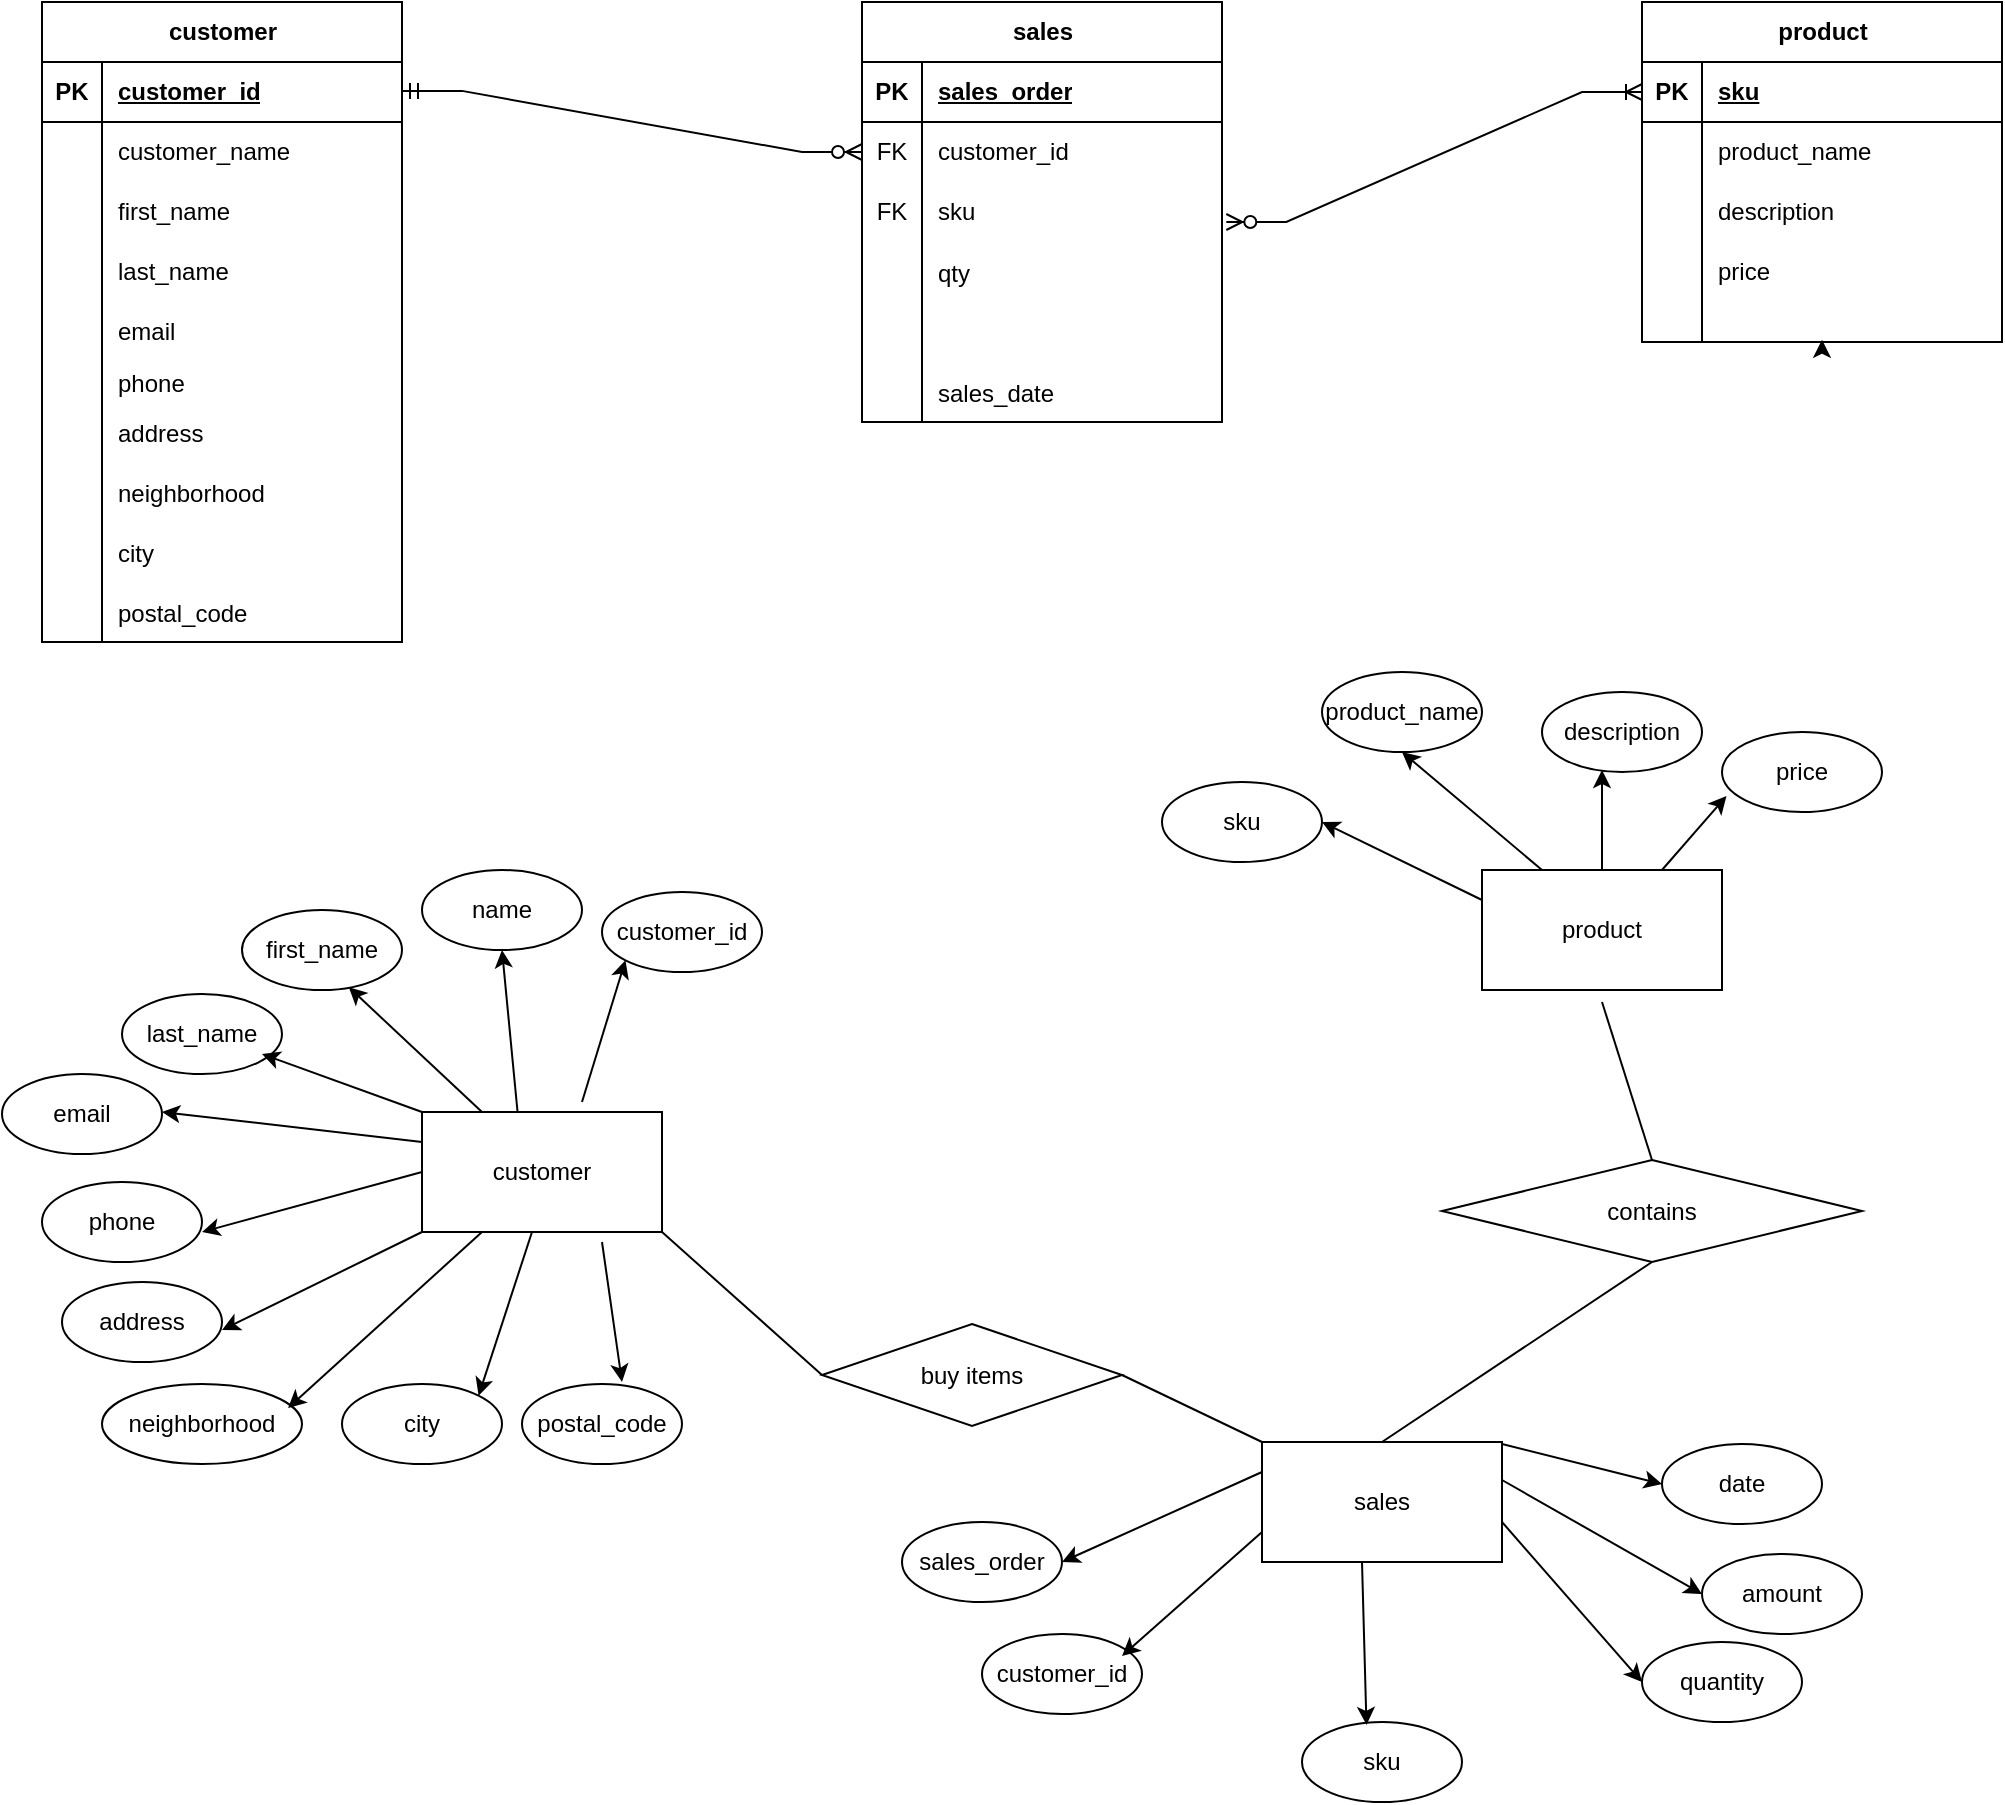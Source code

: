 <mxfile version="21.7.5" type="device">
  <diagram name="Abarrotes" id="EfDkZvmhZs1Jvy4Y3vWi">
    <mxGraphModel dx="3875" dy="1229" grid="1" gridSize="10" guides="1" tooltips="1" connect="1" arrows="1" fold="1" page="0" pageScale="1" pageWidth="850" pageHeight="1100" math="0" shadow="0">
      <root>
        <mxCell id="0" />
        <mxCell id="1" parent="0" />
        <mxCell id="-Em5idK0ge4OqNYhMPVP-295" value="product" style="shape=table;startSize=30;container=1;collapsible=1;childLayout=tableLayout;fixedRows=1;rowLines=0;fontStyle=1;align=center;resizeLast=1;html=1;" parent="1" vertex="1">
          <mxGeometry x="-1450" y="-290" width="180" height="170" as="geometry" />
        </mxCell>
        <mxCell id="-Em5idK0ge4OqNYhMPVP-296" value="" style="shape=tableRow;horizontal=0;startSize=0;swimlaneHead=0;swimlaneBody=0;fillColor=none;collapsible=0;dropTarget=0;points=[[0,0.5],[1,0.5]];portConstraint=eastwest;top=0;left=0;right=0;bottom=1;" parent="-Em5idK0ge4OqNYhMPVP-295" vertex="1">
          <mxGeometry y="30" width="180" height="30" as="geometry" />
        </mxCell>
        <mxCell id="-Em5idK0ge4OqNYhMPVP-297" value="PK" style="shape=partialRectangle;connectable=0;fillColor=none;top=0;left=0;bottom=0;right=0;fontStyle=1;overflow=hidden;whiteSpace=wrap;html=1;" parent="-Em5idK0ge4OqNYhMPVP-296" vertex="1">
          <mxGeometry width="30" height="30" as="geometry">
            <mxRectangle width="30" height="30" as="alternateBounds" />
          </mxGeometry>
        </mxCell>
        <mxCell id="-Em5idK0ge4OqNYhMPVP-298" value="sku" style="shape=partialRectangle;connectable=0;fillColor=none;top=0;left=0;bottom=0;right=0;align=left;spacingLeft=6;fontStyle=5;overflow=hidden;whiteSpace=wrap;html=1;" parent="-Em5idK0ge4OqNYhMPVP-296" vertex="1">
          <mxGeometry x="30" width="150" height="30" as="geometry">
            <mxRectangle width="150" height="30" as="alternateBounds" />
          </mxGeometry>
        </mxCell>
        <mxCell id="-Em5idK0ge4OqNYhMPVP-299" value="" style="shape=tableRow;horizontal=0;startSize=0;swimlaneHead=0;swimlaneBody=0;fillColor=none;collapsible=0;dropTarget=0;points=[[0,0.5],[1,0.5]];portConstraint=eastwest;top=0;left=0;right=0;bottom=0;" parent="-Em5idK0ge4OqNYhMPVP-295" vertex="1">
          <mxGeometry y="60" width="180" height="30" as="geometry" />
        </mxCell>
        <mxCell id="-Em5idK0ge4OqNYhMPVP-300" value="" style="shape=partialRectangle;connectable=0;fillColor=none;top=0;left=0;bottom=0;right=0;editable=1;overflow=hidden;whiteSpace=wrap;html=1;" parent="-Em5idK0ge4OqNYhMPVP-299" vertex="1">
          <mxGeometry width="30" height="30" as="geometry">
            <mxRectangle width="30" height="30" as="alternateBounds" />
          </mxGeometry>
        </mxCell>
        <mxCell id="-Em5idK0ge4OqNYhMPVP-301" value="product_name" style="shape=partialRectangle;connectable=0;fillColor=none;top=0;left=0;bottom=0;right=0;align=left;spacingLeft=6;overflow=hidden;whiteSpace=wrap;html=1;" parent="-Em5idK0ge4OqNYhMPVP-299" vertex="1">
          <mxGeometry x="30" width="150" height="30" as="geometry">
            <mxRectangle width="150" height="30" as="alternateBounds" />
          </mxGeometry>
        </mxCell>
        <mxCell id="-Em5idK0ge4OqNYhMPVP-302" value="" style="shape=tableRow;horizontal=0;startSize=0;swimlaneHead=0;swimlaneBody=0;fillColor=none;collapsible=0;dropTarget=0;points=[[0,0.5],[1,0.5]];portConstraint=eastwest;top=0;left=0;right=0;bottom=0;" parent="-Em5idK0ge4OqNYhMPVP-295" vertex="1">
          <mxGeometry y="90" width="180" height="30" as="geometry" />
        </mxCell>
        <mxCell id="-Em5idK0ge4OqNYhMPVP-303" value="" style="shape=partialRectangle;connectable=0;fillColor=none;top=0;left=0;bottom=0;right=0;editable=1;overflow=hidden;whiteSpace=wrap;html=1;" parent="-Em5idK0ge4OqNYhMPVP-302" vertex="1">
          <mxGeometry width="30" height="30" as="geometry">
            <mxRectangle width="30" height="30" as="alternateBounds" />
          </mxGeometry>
        </mxCell>
        <mxCell id="-Em5idK0ge4OqNYhMPVP-304" value="description" style="shape=partialRectangle;connectable=0;fillColor=none;top=0;left=0;bottom=0;right=0;align=left;spacingLeft=6;overflow=hidden;whiteSpace=wrap;html=1;" parent="-Em5idK0ge4OqNYhMPVP-302" vertex="1">
          <mxGeometry x="30" width="150" height="30" as="geometry">
            <mxRectangle width="150" height="30" as="alternateBounds" />
          </mxGeometry>
        </mxCell>
        <mxCell id="-Em5idK0ge4OqNYhMPVP-305" value="" style="shape=tableRow;horizontal=0;startSize=0;swimlaneHead=0;swimlaneBody=0;fillColor=none;collapsible=0;dropTarget=0;points=[[0,0.5],[1,0.5]];portConstraint=eastwest;top=0;left=0;right=0;bottom=0;" parent="-Em5idK0ge4OqNYhMPVP-295" vertex="1">
          <mxGeometry y="120" width="180" height="30" as="geometry" />
        </mxCell>
        <mxCell id="-Em5idK0ge4OqNYhMPVP-306" value="" style="shape=partialRectangle;connectable=0;fillColor=none;top=0;left=0;bottom=0;right=0;editable=1;overflow=hidden;whiteSpace=wrap;html=1;" parent="-Em5idK0ge4OqNYhMPVP-305" vertex="1">
          <mxGeometry width="30" height="30" as="geometry">
            <mxRectangle width="30" height="30" as="alternateBounds" />
          </mxGeometry>
        </mxCell>
        <mxCell id="-Em5idK0ge4OqNYhMPVP-307" value="price" style="shape=partialRectangle;connectable=0;fillColor=none;top=0;left=0;bottom=0;right=0;align=left;spacingLeft=6;overflow=hidden;whiteSpace=wrap;html=1;" parent="-Em5idK0ge4OqNYhMPVP-305" vertex="1">
          <mxGeometry x="30" width="150" height="30" as="geometry">
            <mxRectangle width="150" height="30" as="alternateBounds" />
          </mxGeometry>
        </mxCell>
        <mxCell id="-Em5idK0ge4OqNYhMPVP-309" value="" style="shape=tableRow;horizontal=0;startSize=0;swimlaneHead=0;swimlaneBody=0;fillColor=none;collapsible=0;dropTarget=0;points=[[0,0.5],[1,0.5]];portConstraint=eastwest;top=0;left=0;right=0;bottom=0;" parent="-Em5idK0ge4OqNYhMPVP-295" vertex="1">
          <mxGeometry y="150" width="180" height="20" as="geometry" />
        </mxCell>
        <mxCell id="-Em5idK0ge4OqNYhMPVP-310" value="" style="shape=partialRectangle;connectable=0;fillColor=none;top=0;left=0;bottom=0;right=0;editable=1;overflow=hidden;" parent="-Em5idK0ge4OqNYhMPVP-309" vertex="1">
          <mxGeometry width="30" height="20" as="geometry">
            <mxRectangle width="30" height="20" as="alternateBounds" />
          </mxGeometry>
        </mxCell>
        <mxCell id="-Em5idK0ge4OqNYhMPVP-311" value="" style="shape=partialRectangle;connectable=0;fillColor=none;top=0;left=0;bottom=0;right=0;align=left;spacingLeft=6;overflow=hidden;" parent="-Em5idK0ge4OqNYhMPVP-309" vertex="1">
          <mxGeometry x="30" width="150" height="20" as="geometry">
            <mxRectangle width="150" height="20" as="alternateBounds" />
          </mxGeometry>
        </mxCell>
        <mxCell id="-Em5idK0ge4OqNYhMPVP-317" style="edgeStyle=orthogonalEdgeStyle;rounded=0;orthogonalLoop=1;jettySize=auto;html=1;exitX=0.5;exitY=1;exitDx=0;exitDy=0;entryX=0.5;entryY=0.944;entryDx=0;entryDy=0;entryPerimeter=0;" parent="-Em5idK0ge4OqNYhMPVP-295" source="-Em5idK0ge4OqNYhMPVP-295" target="-Em5idK0ge4OqNYhMPVP-309" edge="1">
          <mxGeometry relative="1" as="geometry" />
        </mxCell>
        <mxCell id="-Em5idK0ge4OqNYhMPVP-318" value="customer" style="shape=table;startSize=30;container=1;collapsible=1;childLayout=tableLayout;fixedRows=1;rowLines=0;fontStyle=1;align=center;resizeLast=1;html=1;" parent="1" vertex="1">
          <mxGeometry x="-2250" y="-290" width="180" height="320" as="geometry" />
        </mxCell>
        <mxCell id="-Em5idK0ge4OqNYhMPVP-319" value="" style="shape=tableRow;horizontal=0;startSize=0;swimlaneHead=0;swimlaneBody=0;fillColor=none;collapsible=0;dropTarget=0;points=[[0,0.5],[1,0.5]];portConstraint=eastwest;top=0;left=0;right=0;bottom=1;" parent="-Em5idK0ge4OqNYhMPVP-318" vertex="1">
          <mxGeometry y="30" width="180" height="30" as="geometry" />
        </mxCell>
        <mxCell id="-Em5idK0ge4OqNYhMPVP-320" value="PK" style="shape=partialRectangle;connectable=0;fillColor=none;top=0;left=0;bottom=0;right=0;fontStyle=1;overflow=hidden;whiteSpace=wrap;html=1;" parent="-Em5idK0ge4OqNYhMPVP-319" vertex="1">
          <mxGeometry width="30" height="30" as="geometry">
            <mxRectangle width="30" height="30" as="alternateBounds" />
          </mxGeometry>
        </mxCell>
        <mxCell id="-Em5idK0ge4OqNYhMPVP-321" value="customer_id" style="shape=partialRectangle;connectable=0;fillColor=none;top=0;left=0;bottom=0;right=0;align=left;spacingLeft=6;fontStyle=5;overflow=hidden;whiteSpace=wrap;html=1;" parent="-Em5idK0ge4OqNYhMPVP-319" vertex="1">
          <mxGeometry x="30" width="150" height="30" as="geometry">
            <mxRectangle width="150" height="30" as="alternateBounds" />
          </mxGeometry>
        </mxCell>
        <mxCell id="-Em5idK0ge4OqNYhMPVP-348" value="" style="shape=tableRow;horizontal=0;startSize=0;swimlaneHead=0;swimlaneBody=0;fillColor=none;collapsible=0;dropTarget=0;points=[[0,0.5],[1,0.5]];portConstraint=eastwest;top=0;left=0;right=0;bottom=0;" parent="-Em5idK0ge4OqNYhMPVP-318" vertex="1">
          <mxGeometry y="60" width="180" height="30" as="geometry" />
        </mxCell>
        <mxCell id="-Em5idK0ge4OqNYhMPVP-349" value="" style="shape=partialRectangle;connectable=0;fillColor=none;top=0;left=0;bottom=0;right=0;editable=1;overflow=hidden;whiteSpace=wrap;html=1;" parent="-Em5idK0ge4OqNYhMPVP-348" vertex="1">
          <mxGeometry width="30" height="30" as="geometry">
            <mxRectangle width="30" height="30" as="alternateBounds" />
          </mxGeometry>
        </mxCell>
        <mxCell id="-Em5idK0ge4OqNYhMPVP-350" value="customer_name" style="shape=partialRectangle;connectable=0;fillColor=none;top=0;left=0;bottom=0;right=0;align=left;spacingLeft=6;overflow=hidden;whiteSpace=wrap;html=1;" parent="-Em5idK0ge4OqNYhMPVP-348" vertex="1">
          <mxGeometry x="30" width="150" height="30" as="geometry">
            <mxRectangle width="150" height="30" as="alternateBounds" />
          </mxGeometry>
        </mxCell>
        <mxCell id="-Em5idK0ge4OqNYhMPVP-322" value="" style="shape=tableRow;horizontal=0;startSize=0;swimlaneHead=0;swimlaneBody=0;fillColor=none;collapsible=0;dropTarget=0;points=[[0,0.5],[1,0.5]];portConstraint=eastwest;top=0;left=0;right=0;bottom=0;" parent="-Em5idK0ge4OqNYhMPVP-318" vertex="1">
          <mxGeometry y="90" width="180" height="30" as="geometry" />
        </mxCell>
        <mxCell id="-Em5idK0ge4OqNYhMPVP-323" value="" style="shape=partialRectangle;connectable=0;fillColor=none;top=0;left=0;bottom=0;right=0;editable=1;overflow=hidden;whiteSpace=wrap;html=1;" parent="-Em5idK0ge4OqNYhMPVP-322" vertex="1">
          <mxGeometry width="30" height="30" as="geometry">
            <mxRectangle width="30" height="30" as="alternateBounds" />
          </mxGeometry>
        </mxCell>
        <mxCell id="-Em5idK0ge4OqNYhMPVP-324" value="first_name" style="shape=partialRectangle;connectable=0;fillColor=none;top=0;left=0;bottom=0;right=0;align=left;spacingLeft=6;overflow=hidden;whiteSpace=wrap;html=1;" parent="-Em5idK0ge4OqNYhMPVP-322" vertex="1">
          <mxGeometry x="30" width="150" height="30" as="geometry">
            <mxRectangle width="150" height="30" as="alternateBounds" />
          </mxGeometry>
        </mxCell>
        <mxCell id="-Em5idK0ge4OqNYhMPVP-325" value="" style="shape=tableRow;horizontal=0;startSize=0;swimlaneHead=0;swimlaneBody=0;fillColor=none;collapsible=0;dropTarget=0;points=[[0,0.5],[1,0.5]];portConstraint=eastwest;top=0;left=0;right=0;bottom=0;" parent="-Em5idK0ge4OqNYhMPVP-318" vertex="1">
          <mxGeometry y="120" width="180" height="30" as="geometry" />
        </mxCell>
        <mxCell id="-Em5idK0ge4OqNYhMPVP-326" value="" style="shape=partialRectangle;connectable=0;fillColor=none;top=0;left=0;bottom=0;right=0;editable=1;overflow=hidden;whiteSpace=wrap;html=1;" parent="-Em5idK0ge4OqNYhMPVP-325" vertex="1">
          <mxGeometry width="30" height="30" as="geometry">
            <mxRectangle width="30" height="30" as="alternateBounds" />
          </mxGeometry>
        </mxCell>
        <mxCell id="-Em5idK0ge4OqNYhMPVP-327" value="last_name" style="shape=partialRectangle;connectable=0;fillColor=none;top=0;left=0;bottom=0;right=0;align=left;spacingLeft=6;overflow=hidden;whiteSpace=wrap;html=1;" parent="-Em5idK0ge4OqNYhMPVP-325" vertex="1">
          <mxGeometry x="30" width="150" height="30" as="geometry">
            <mxRectangle width="150" height="30" as="alternateBounds" />
          </mxGeometry>
        </mxCell>
        <mxCell id="-Em5idK0ge4OqNYhMPVP-328" value="" style="shape=tableRow;horizontal=0;startSize=0;swimlaneHead=0;swimlaneBody=0;fillColor=none;collapsible=0;dropTarget=0;points=[[0,0.5],[1,0.5]];portConstraint=eastwest;top=0;left=0;right=0;bottom=0;" parent="-Em5idK0ge4OqNYhMPVP-318" vertex="1">
          <mxGeometry y="150" width="180" height="30" as="geometry" />
        </mxCell>
        <mxCell id="-Em5idK0ge4OqNYhMPVP-329" value="" style="shape=partialRectangle;connectable=0;fillColor=none;top=0;left=0;bottom=0;right=0;editable=1;overflow=hidden;whiteSpace=wrap;html=1;" parent="-Em5idK0ge4OqNYhMPVP-328" vertex="1">
          <mxGeometry width="30" height="30" as="geometry">
            <mxRectangle width="30" height="30" as="alternateBounds" />
          </mxGeometry>
        </mxCell>
        <mxCell id="-Em5idK0ge4OqNYhMPVP-330" value="email" style="shape=partialRectangle;connectable=0;fillColor=none;top=0;left=0;bottom=0;right=0;align=left;spacingLeft=6;overflow=hidden;whiteSpace=wrap;html=1;" parent="-Em5idK0ge4OqNYhMPVP-328" vertex="1">
          <mxGeometry x="30" width="150" height="30" as="geometry">
            <mxRectangle width="150" height="30" as="alternateBounds" />
          </mxGeometry>
        </mxCell>
        <mxCell id="-Em5idK0ge4OqNYhMPVP-355" value="" style="shape=tableRow;horizontal=0;startSize=0;swimlaneHead=0;swimlaneBody=0;fillColor=none;collapsible=0;dropTarget=0;points=[[0,0.5],[1,0.5]];portConstraint=eastwest;top=0;left=0;right=0;bottom=0;" parent="-Em5idK0ge4OqNYhMPVP-318" vertex="1">
          <mxGeometry y="180" width="180" height="20" as="geometry" />
        </mxCell>
        <mxCell id="-Em5idK0ge4OqNYhMPVP-356" value="" style="shape=partialRectangle;connectable=0;fillColor=none;top=0;left=0;bottom=0;right=0;editable=1;overflow=hidden;" parent="-Em5idK0ge4OqNYhMPVP-355" vertex="1">
          <mxGeometry width="30" height="20" as="geometry">
            <mxRectangle width="30" height="20" as="alternateBounds" />
          </mxGeometry>
        </mxCell>
        <mxCell id="-Em5idK0ge4OqNYhMPVP-357" value="phone" style="shape=partialRectangle;connectable=0;fillColor=none;top=0;left=0;bottom=0;right=0;align=left;spacingLeft=6;overflow=hidden;" parent="-Em5idK0ge4OqNYhMPVP-355" vertex="1">
          <mxGeometry x="30" width="150" height="20" as="geometry">
            <mxRectangle width="150" height="20" as="alternateBounds" />
          </mxGeometry>
        </mxCell>
        <mxCell id="-Em5idK0ge4OqNYhMPVP-359" value="" style="shape=tableRow;horizontal=0;startSize=0;swimlaneHead=0;swimlaneBody=0;fillColor=none;collapsible=0;dropTarget=0;points=[[0,0.5],[1,0.5]];portConstraint=eastwest;top=0;left=0;right=0;bottom=0;" parent="-Em5idK0ge4OqNYhMPVP-318" vertex="1">
          <mxGeometry y="200" width="180" height="30" as="geometry" />
        </mxCell>
        <mxCell id="-Em5idK0ge4OqNYhMPVP-360" value="" style="shape=partialRectangle;connectable=0;fillColor=none;top=0;left=0;bottom=0;right=0;editable=1;overflow=hidden;" parent="-Em5idK0ge4OqNYhMPVP-359" vertex="1">
          <mxGeometry width="30" height="30" as="geometry">
            <mxRectangle width="30" height="30" as="alternateBounds" />
          </mxGeometry>
        </mxCell>
        <mxCell id="-Em5idK0ge4OqNYhMPVP-361" value="address" style="shape=partialRectangle;connectable=0;fillColor=none;top=0;left=0;bottom=0;right=0;align=left;spacingLeft=6;overflow=hidden;" parent="-Em5idK0ge4OqNYhMPVP-359" vertex="1">
          <mxGeometry x="30" width="150" height="30" as="geometry">
            <mxRectangle width="150" height="30" as="alternateBounds" />
          </mxGeometry>
        </mxCell>
        <mxCell id="-Em5idK0ge4OqNYhMPVP-363" value="" style="shape=tableRow;horizontal=0;startSize=0;swimlaneHead=0;swimlaneBody=0;fillColor=none;collapsible=0;dropTarget=0;points=[[0,0.5],[1,0.5]];portConstraint=eastwest;top=0;left=0;right=0;bottom=0;" parent="-Em5idK0ge4OqNYhMPVP-318" vertex="1">
          <mxGeometry y="230" width="180" height="30" as="geometry" />
        </mxCell>
        <mxCell id="-Em5idK0ge4OqNYhMPVP-364" value="" style="shape=partialRectangle;connectable=0;fillColor=none;top=0;left=0;bottom=0;right=0;editable=1;overflow=hidden;" parent="-Em5idK0ge4OqNYhMPVP-363" vertex="1">
          <mxGeometry width="30" height="30" as="geometry">
            <mxRectangle width="30" height="30" as="alternateBounds" />
          </mxGeometry>
        </mxCell>
        <mxCell id="-Em5idK0ge4OqNYhMPVP-365" value="neighborhood" style="shape=partialRectangle;connectable=0;fillColor=none;top=0;left=0;bottom=0;right=0;align=left;spacingLeft=6;overflow=hidden;" parent="-Em5idK0ge4OqNYhMPVP-363" vertex="1">
          <mxGeometry x="30" width="150" height="30" as="geometry">
            <mxRectangle width="150" height="30" as="alternateBounds" />
          </mxGeometry>
        </mxCell>
        <mxCell id="-Em5idK0ge4OqNYhMPVP-367" value="" style="shape=tableRow;horizontal=0;startSize=0;swimlaneHead=0;swimlaneBody=0;fillColor=none;collapsible=0;dropTarget=0;points=[[0,0.5],[1,0.5]];portConstraint=eastwest;top=0;left=0;right=0;bottom=0;" parent="-Em5idK0ge4OqNYhMPVP-318" vertex="1">
          <mxGeometry y="260" width="180" height="30" as="geometry" />
        </mxCell>
        <mxCell id="-Em5idK0ge4OqNYhMPVP-368" value="" style="shape=partialRectangle;connectable=0;fillColor=none;top=0;left=0;bottom=0;right=0;editable=1;overflow=hidden;" parent="-Em5idK0ge4OqNYhMPVP-367" vertex="1">
          <mxGeometry width="30" height="30" as="geometry">
            <mxRectangle width="30" height="30" as="alternateBounds" />
          </mxGeometry>
        </mxCell>
        <mxCell id="-Em5idK0ge4OqNYhMPVP-369" value="city" style="shape=partialRectangle;connectable=0;fillColor=none;top=0;left=0;bottom=0;right=0;align=left;spacingLeft=6;overflow=hidden;" parent="-Em5idK0ge4OqNYhMPVP-367" vertex="1">
          <mxGeometry x="30" width="150" height="30" as="geometry">
            <mxRectangle width="150" height="30" as="alternateBounds" />
          </mxGeometry>
        </mxCell>
        <mxCell id="-Em5idK0ge4OqNYhMPVP-371" value="" style="shape=tableRow;horizontal=0;startSize=0;swimlaneHead=0;swimlaneBody=0;fillColor=none;collapsible=0;dropTarget=0;points=[[0,0.5],[1,0.5]];portConstraint=eastwest;top=0;left=0;right=0;bottom=0;" parent="-Em5idK0ge4OqNYhMPVP-318" vertex="1">
          <mxGeometry y="290" width="180" height="30" as="geometry" />
        </mxCell>
        <mxCell id="-Em5idK0ge4OqNYhMPVP-372" value="" style="shape=partialRectangle;connectable=0;fillColor=none;top=0;left=0;bottom=0;right=0;editable=1;overflow=hidden;" parent="-Em5idK0ge4OqNYhMPVP-371" vertex="1">
          <mxGeometry width="30" height="30" as="geometry">
            <mxRectangle width="30" height="30" as="alternateBounds" />
          </mxGeometry>
        </mxCell>
        <mxCell id="-Em5idK0ge4OqNYhMPVP-373" value="postal_code" style="shape=partialRectangle;connectable=0;fillColor=none;top=0;left=0;bottom=0;right=0;align=left;spacingLeft=6;overflow=hidden;" parent="-Em5idK0ge4OqNYhMPVP-371" vertex="1">
          <mxGeometry x="30" width="150" height="30" as="geometry">
            <mxRectangle width="150" height="30" as="alternateBounds" />
          </mxGeometry>
        </mxCell>
        <mxCell id="-Em5idK0ge4OqNYhMPVP-351" value="" style="shape=tableRow;horizontal=0;startSize=0;swimlaneHead=0;swimlaneBody=0;fillColor=none;collapsible=0;dropTarget=0;points=[[0,0.5],[1,0.5]];portConstraint=eastwest;top=0;left=0;right=0;bottom=0;" parent="1" vertex="1">
          <mxGeometry x="-1590" y="-180" width="180" height="30" as="geometry" />
        </mxCell>
        <mxCell id="-Em5idK0ge4OqNYhMPVP-352" value="" style="shape=partialRectangle;connectable=0;fillColor=none;top=0;left=0;bottom=0;right=0;editable=1;overflow=hidden;whiteSpace=wrap;html=1;" parent="-Em5idK0ge4OqNYhMPVP-351" vertex="1">
          <mxGeometry width="30" height="30" as="geometry">
            <mxRectangle width="30" height="30" as="alternateBounds" />
          </mxGeometry>
        </mxCell>
        <mxCell id="-Em5idK0ge4OqNYhMPVP-379" value="sales" style="shape=table;startSize=30;container=1;collapsible=1;childLayout=tableLayout;fixedRows=1;rowLines=0;fontStyle=1;align=center;resizeLast=1;html=1;" parent="1" vertex="1">
          <mxGeometry x="-1840" y="-290" width="180" height="210" as="geometry" />
        </mxCell>
        <mxCell id="-Em5idK0ge4OqNYhMPVP-380" value="" style="shape=tableRow;horizontal=0;startSize=0;swimlaneHead=0;swimlaneBody=0;fillColor=none;collapsible=0;dropTarget=0;points=[[0,0.5],[1,0.5]];portConstraint=eastwest;top=0;left=0;right=0;bottom=1;" parent="-Em5idK0ge4OqNYhMPVP-379" vertex="1">
          <mxGeometry y="30" width="180" height="30" as="geometry" />
        </mxCell>
        <mxCell id="-Em5idK0ge4OqNYhMPVP-381" value="PK" style="shape=partialRectangle;connectable=0;fillColor=none;top=0;left=0;bottom=0;right=0;fontStyle=1;overflow=hidden;whiteSpace=wrap;html=1;" parent="-Em5idK0ge4OqNYhMPVP-380" vertex="1">
          <mxGeometry width="30" height="30" as="geometry">
            <mxRectangle width="30" height="30" as="alternateBounds" />
          </mxGeometry>
        </mxCell>
        <mxCell id="-Em5idK0ge4OqNYhMPVP-382" value="sales_order" style="shape=partialRectangle;connectable=0;fillColor=none;top=0;left=0;bottom=0;right=0;align=left;spacingLeft=6;fontStyle=5;overflow=hidden;whiteSpace=wrap;html=1;" parent="-Em5idK0ge4OqNYhMPVP-380" vertex="1">
          <mxGeometry x="30" width="150" height="30" as="geometry">
            <mxRectangle width="150" height="30" as="alternateBounds" />
          </mxGeometry>
        </mxCell>
        <mxCell id="-Em5idK0ge4OqNYhMPVP-383" value="" style="shape=tableRow;horizontal=0;startSize=0;swimlaneHead=0;swimlaneBody=0;fillColor=none;collapsible=0;dropTarget=0;points=[[0,0.5],[1,0.5]];portConstraint=eastwest;top=0;left=0;right=0;bottom=0;" parent="-Em5idK0ge4OqNYhMPVP-379" vertex="1">
          <mxGeometry y="60" width="180" height="30" as="geometry" />
        </mxCell>
        <mxCell id="-Em5idK0ge4OqNYhMPVP-384" value="FK" style="shape=partialRectangle;connectable=0;fillColor=none;top=0;left=0;bottom=0;right=0;editable=1;overflow=hidden;whiteSpace=wrap;html=1;" parent="-Em5idK0ge4OqNYhMPVP-383" vertex="1">
          <mxGeometry width="30" height="30" as="geometry">
            <mxRectangle width="30" height="30" as="alternateBounds" />
          </mxGeometry>
        </mxCell>
        <mxCell id="-Em5idK0ge4OqNYhMPVP-385" value="customer_id" style="shape=partialRectangle;connectable=0;fillColor=none;top=0;left=0;bottom=0;right=0;align=left;spacingLeft=6;overflow=hidden;whiteSpace=wrap;html=1;" parent="-Em5idK0ge4OqNYhMPVP-383" vertex="1">
          <mxGeometry x="30" width="150" height="30" as="geometry">
            <mxRectangle width="150" height="30" as="alternateBounds" />
          </mxGeometry>
        </mxCell>
        <mxCell id="-Em5idK0ge4OqNYhMPVP-389" value="" style="shape=tableRow;horizontal=0;startSize=0;swimlaneHead=0;swimlaneBody=0;fillColor=none;collapsible=0;dropTarget=0;points=[[0,0.5],[1,0.5]];portConstraint=eastwest;top=0;left=0;right=0;bottom=0;" parent="-Em5idK0ge4OqNYhMPVP-379" vertex="1">
          <mxGeometry y="90" width="180" height="30" as="geometry" />
        </mxCell>
        <mxCell id="-Em5idK0ge4OqNYhMPVP-390" value="FK" style="shape=partialRectangle;connectable=0;fillColor=none;top=0;left=0;bottom=0;right=0;editable=1;overflow=hidden;whiteSpace=wrap;html=1;" parent="-Em5idK0ge4OqNYhMPVP-389" vertex="1">
          <mxGeometry width="30" height="30" as="geometry">
            <mxRectangle width="30" height="30" as="alternateBounds" />
          </mxGeometry>
        </mxCell>
        <mxCell id="-Em5idK0ge4OqNYhMPVP-391" value="sku" style="shape=partialRectangle;connectable=0;fillColor=none;top=0;left=0;bottom=0;right=0;align=left;spacingLeft=6;overflow=hidden;whiteSpace=wrap;html=1;" parent="-Em5idK0ge4OqNYhMPVP-389" vertex="1">
          <mxGeometry x="30" width="150" height="30" as="geometry">
            <mxRectangle width="150" height="30" as="alternateBounds" />
          </mxGeometry>
        </mxCell>
        <mxCell id="-Em5idK0ge4OqNYhMPVP-397" value="" style="shape=tableRow;horizontal=0;startSize=0;swimlaneHead=0;swimlaneBody=0;fillColor=none;collapsible=0;dropTarget=0;points=[[0,0.5],[1,0.5]];portConstraint=eastwest;top=0;left=0;right=0;bottom=0;" parent="-Em5idK0ge4OqNYhMPVP-379" vertex="1">
          <mxGeometry y="120" width="180" height="30" as="geometry" />
        </mxCell>
        <mxCell id="-Em5idK0ge4OqNYhMPVP-398" value="" style="shape=partialRectangle;connectable=0;fillColor=none;top=0;left=0;bottom=0;right=0;editable=1;overflow=hidden;" parent="-Em5idK0ge4OqNYhMPVP-397" vertex="1">
          <mxGeometry width="30" height="30" as="geometry">
            <mxRectangle width="30" height="30" as="alternateBounds" />
          </mxGeometry>
        </mxCell>
        <mxCell id="-Em5idK0ge4OqNYhMPVP-399" value="qty" style="shape=partialRectangle;connectable=0;fillColor=none;top=0;left=0;bottom=0;right=0;align=left;spacingLeft=6;overflow=hidden;" parent="-Em5idK0ge4OqNYhMPVP-397" vertex="1">
          <mxGeometry x="30" width="150" height="30" as="geometry">
            <mxRectangle width="150" height="30" as="alternateBounds" />
          </mxGeometry>
        </mxCell>
        <mxCell id="-Em5idK0ge4OqNYhMPVP-405" value="" style="shape=tableRow;horizontal=0;startSize=0;swimlaneHead=0;swimlaneBody=0;fillColor=none;collapsible=0;dropTarget=0;points=[[0,0.5],[1,0.5]];portConstraint=eastwest;top=0;left=0;right=0;bottom=0;" parent="-Em5idK0ge4OqNYhMPVP-379" vertex="1">
          <mxGeometry y="150" width="180" height="30" as="geometry" />
        </mxCell>
        <mxCell id="-Em5idK0ge4OqNYhMPVP-406" value="" style="shape=partialRectangle;connectable=0;fillColor=none;top=0;left=0;bottom=0;right=0;editable=1;overflow=hidden;" parent="-Em5idK0ge4OqNYhMPVP-405" vertex="1">
          <mxGeometry width="30" height="30" as="geometry">
            <mxRectangle width="30" height="30" as="alternateBounds" />
          </mxGeometry>
        </mxCell>
        <mxCell id="-Em5idK0ge4OqNYhMPVP-407" value="" style="shape=partialRectangle;connectable=0;fillColor=none;top=0;left=0;bottom=0;right=0;align=left;spacingLeft=6;overflow=hidden;" parent="-Em5idK0ge4OqNYhMPVP-405" vertex="1">
          <mxGeometry x="30" width="150" height="30" as="geometry">
            <mxRectangle width="150" height="30" as="alternateBounds" />
          </mxGeometry>
        </mxCell>
        <mxCell id="-Em5idK0ge4OqNYhMPVP-409" value="" style="shape=tableRow;horizontal=0;startSize=0;swimlaneHead=0;swimlaneBody=0;fillColor=none;collapsible=0;dropTarget=0;points=[[0,0.5],[1,0.5]];portConstraint=eastwest;top=0;left=0;right=0;bottom=0;" parent="-Em5idK0ge4OqNYhMPVP-379" vertex="1">
          <mxGeometry y="180" width="180" height="30" as="geometry" />
        </mxCell>
        <mxCell id="-Em5idK0ge4OqNYhMPVP-410" value="" style="shape=partialRectangle;connectable=0;fillColor=none;top=0;left=0;bottom=0;right=0;editable=1;overflow=hidden;" parent="-Em5idK0ge4OqNYhMPVP-409" vertex="1">
          <mxGeometry width="30" height="30" as="geometry">
            <mxRectangle width="30" height="30" as="alternateBounds" />
          </mxGeometry>
        </mxCell>
        <mxCell id="-Em5idK0ge4OqNYhMPVP-411" value="sales_date" style="shape=partialRectangle;connectable=0;fillColor=none;top=0;left=0;bottom=0;right=0;align=left;spacingLeft=6;overflow=hidden;" parent="-Em5idK0ge4OqNYhMPVP-409" vertex="1">
          <mxGeometry x="30" width="150" height="30" as="geometry">
            <mxRectangle width="150" height="30" as="alternateBounds" />
          </mxGeometry>
        </mxCell>
        <mxCell id="-Em5idK0ge4OqNYhMPVP-412" value="" style="edgeStyle=entityRelationEdgeStyle;fontSize=12;html=1;endArrow=ERzeroToMany;startArrow=ERmandOne;rounded=0;entryX=0;entryY=0.5;entryDx=0;entryDy=0;" parent="1" target="-Em5idK0ge4OqNYhMPVP-383" edge="1">
          <mxGeometry width="100" height="100" relative="1" as="geometry">
            <mxPoint x="-2070" y="-245.56" as="sourcePoint" />
            <mxPoint x="-1840" y="-245.18" as="targetPoint" />
          </mxGeometry>
        </mxCell>
        <mxCell id="-Em5idK0ge4OqNYhMPVP-413" value="" style="edgeStyle=entityRelationEdgeStyle;fontSize=12;html=1;endArrow=ERoneToMany;startArrow=ERzeroToMany;rounded=0;exitX=1.006;exitY=0.065;exitDx=0;exitDy=0;exitPerimeter=0;entryX=0;entryY=0.5;entryDx=0;entryDy=0;" parent="1" target="-Em5idK0ge4OqNYhMPVP-296" edge="1">
          <mxGeometry width="100" height="100" relative="1" as="geometry">
            <mxPoint x="-1657.84" y="-180.0" as="sourcePoint" />
            <mxPoint x="-1450.0" y="-177.41" as="targetPoint" />
          </mxGeometry>
        </mxCell>
        <mxCell id="-Em5idK0ge4OqNYhMPVP-418" value="customer" style="rounded=0;whiteSpace=wrap;html=1;" parent="1" vertex="1">
          <mxGeometry x="-2060" y="265" width="120" height="60" as="geometry" />
        </mxCell>
        <mxCell id="-Em5idK0ge4OqNYhMPVP-421" style="edgeStyle=orthogonalEdgeStyle;rounded=0;orthogonalLoop=1;jettySize=auto;html=1;exitX=0.5;exitY=0;exitDx=0;exitDy=0;" parent="1" source="-Em5idK0ge4OqNYhMPVP-423" edge="1">
          <mxGeometry relative="1" as="geometry">
            <mxPoint x="-1470" y="94" as="targetPoint" />
            <Array as="points">
              <mxPoint x="-1470" y="119" />
              <mxPoint x="-1470" y="119" />
            </Array>
          </mxGeometry>
        </mxCell>
        <mxCell id="-Em5idK0ge4OqNYhMPVP-423" value="product" style="rounded=0;whiteSpace=wrap;html=1;fontStyle=0" parent="1" vertex="1">
          <mxGeometry x="-1530" y="144" width="120" height="60" as="geometry" />
        </mxCell>
        <mxCell id="-Em5idK0ge4OqNYhMPVP-428" value="sales" style="rounded=0;whiteSpace=wrap;html=1;" parent="1" vertex="1">
          <mxGeometry x="-1640" y="430" width="120" height="60" as="geometry" />
        </mxCell>
        <mxCell id="-Em5idK0ge4OqNYhMPVP-429" value="email" style="ellipse;whiteSpace=wrap;html=1;" parent="1" vertex="1">
          <mxGeometry x="-2270" y="246" width="80" height="40" as="geometry" />
        </mxCell>
        <mxCell id="-Em5idK0ge4OqNYhMPVP-430" value="neighborhood" style="ellipse;whiteSpace=wrap;html=1;" parent="1" vertex="1">
          <mxGeometry x="-2220" y="401" width="100" height="40" as="geometry" />
        </mxCell>
        <mxCell id="-Em5idK0ge4OqNYhMPVP-431" value="last_name" style="ellipse;whiteSpace=wrap;html=1;" parent="1" vertex="1">
          <mxGeometry x="-2210" y="206" width="80" height="40" as="geometry" />
        </mxCell>
        <mxCell id="-Em5idK0ge4OqNYhMPVP-432" value="description" style="ellipse;whiteSpace=wrap;html=1;" parent="1" vertex="1">
          <mxGeometry x="-1500" y="55" width="80" height="40" as="geometry" />
        </mxCell>
        <mxCell id="-Em5idK0ge4OqNYhMPVP-433" value="first_name" style="ellipse;whiteSpace=wrap;html=1;" parent="1" vertex="1">
          <mxGeometry x="-2150" y="164" width="80" height="40" as="geometry" />
        </mxCell>
        <mxCell id="-Em5idK0ge4OqNYhMPVP-434" value="sku" style="ellipse;whiteSpace=wrap;html=1;" parent="1" vertex="1">
          <mxGeometry x="-1690" y="100" width="80" height="40" as="geometry" />
        </mxCell>
        <mxCell id="-Em5idK0ge4OqNYhMPVP-435" value="product_name" style="ellipse;whiteSpace=wrap;html=1;" parent="1" vertex="1">
          <mxGeometry x="-1610" y="45" width="80" height="40" as="geometry" />
        </mxCell>
        <mxCell id="-Em5idK0ge4OqNYhMPVP-436" value="price" style="ellipse;whiteSpace=wrap;html=1;" parent="1" vertex="1">
          <mxGeometry x="-1410" y="75" width="80" height="40" as="geometry" />
        </mxCell>
        <mxCell id="-Em5idK0ge4OqNYhMPVP-437" value="customer_id" style="ellipse;whiteSpace=wrap;html=1;" parent="1" vertex="1">
          <mxGeometry x="-1780" y="526" width="80" height="40" as="geometry" />
        </mxCell>
        <mxCell id="-Em5idK0ge4OqNYhMPVP-438" value="date" style="ellipse;whiteSpace=wrap;html=1;" parent="1" vertex="1">
          <mxGeometry x="-1440" y="431" width="80" height="40" as="geometry" />
        </mxCell>
        <mxCell id="-Em5idK0ge4OqNYhMPVP-439" value="sku" style="ellipse;whiteSpace=wrap;html=1;" parent="1" vertex="1">
          <mxGeometry x="-1620" y="570" width="80" height="40" as="geometry" />
        </mxCell>
        <mxCell id="-Em5idK0ge4OqNYhMPVP-441" value="contains" style="rhombus;whiteSpace=wrap;html=1;" parent="1" vertex="1">
          <mxGeometry x="-1550" y="289" width="210" height="51" as="geometry" />
        </mxCell>
        <mxCell id="-Em5idK0ge4OqNYhMPVP-442" value="buy items" style="rhombus;whiteSpace=wrap;html=1;" parent="1" vertex="1">
          <mxGeometry x="-1860" y="371" width="150" height="51" as="geometry" />
        </mxCell>
        <mxCell id="-Em5idK0ge4OqNYhMPVP-443" value="" style="endArrow=none;html=1;rounded=0;exitX=0.5;exitY=0;exitDx=0;exitDy=0;" parent="1" source="-Em5idK0ge4OqNYhMPVP-441" edge="1">
          <mxGeometry width="50" height="50" relative="1" as="geometry">
            <mxPoint x="-1580" y="205" as="sourcePoint" />
            <mxPoint x="-1470" y="210" as="targetPoint" />
          </mxGeometry>
        </mxCell>
        <mxCell id="-Em5idK0ge4OqNYhMPVP-444" value="" style="endArrow=none;html=1;rounded=0;entryX=0.5;entryY=1;entryDx=0;entryDy=0;exitX=0.5;exitY=0;exitDx=0;exitDy=0;" parent="1" source="-Em5idK0ge4OqNYhMPVP-428" target="-Em5idK0ge4OqNYhMPVP-441" edge="1">
          <mxGeometry width="50" height="50" relative="1" as="geometry">
            <mxPoint x="-1710" y="430" as="sourcePoint" />
            <mxPoint x="-1860" y="235" as="targetPoint" />
          </mxGeometry>
        </mxCell>
        <mxCell id="-Em5idK0ge4OqNYhMPVP-445" value="" style="endArrow=none;html=1;rounded=0;exitX=0;exitY=0.5;exitDx=0;exitDy=0;entryX=1;entryY=1;entryDx=0;entryDy=0;" parent="1" source="-Em5idK0ge4OqNYhMPVP-442" target="-Em5idK0ge4OqNYhMPVP-418" edge="1">
          <mxGeometry width="50" height="50" relative="1" as="geometry">
            <mxPoint x="-1770" y="295" as="sourcePoint" />
            <mxPoint x="-1720" y="245" as="targetPoint" />
          </mxGeometry>
        </mxCell>
        <mxCell id="-Em5idK0ge4OqNYhMPVP-446" value="" style="endArrow=none;html=1;rounded=0;exitX=1;exitY=0.5;exitDx=0;exitDy=0;entryX=0;entryY=0;entryDx=0;entryDy=0;" parent="1" source="-Em5idK0ge4OqNYhMPVP-442" target="-Em5idK0ge4OqNYhMPVP-428" edge="1">
          <mxGeometry width="50" height="50" relative="1" as="geometry">
            <mxPoint x="-1890" y="450" as="sourcePoint" />
            <mxPoint x="-1640" y="535" as="targetPoint" />
          </mxGeometry>
        </mxCell>
        <mxCell id="-Em5idK0ge4OqNYhMPVP-447" value="name" style="ellipse;whiteSpace=wrap;html=1;" parent="1" vertex="1">
          <mxGeometry x="-2060" y="144" width="80" height="40" as="geometry" />
        </mxCell>
        <mxCell id="-Em5idK0ge4OqNYhMPVP-448" value="city" style="ellipse;whiteSpace=wrap;html=1;" parent="1" vertex="1">
          <mxGeometry x="-2100" y="401" width="80" height="40" as="geometry" />
        </mxCell>
        <mxCell id="-Em5idK0ge4OqNYhMPVP-449" value="phone" style="ellipse;whiteSpace=wrap;html=1;" parent="1" vertex="1">
          <mxGeometry x="-2250" y="300" width="80" height="40" as="geometry" />
        </mxCell>
        <mxCell id="-Em5idK0ge4OqNYhMPVP-450" value="address" style="ellipse;whiteSpace=wrap;html=1;" parent="1" vertex="1">
          <mxGeometry x="-2240" y="350" width="80" height="40" as="geometry" />
        </mxCell>
        <mxCell id="-Em5idK0ge4OqNYhMPVP-451" value="customer_id" style="ellipse;whiteSpace=wrap;html=1;" parent="1" vertex="1">
          <mxGeometry x="-1970" y="155" width="80" height="40" as="geometry" />
        </mxCell>
        <mxCell id="-Em5idK0ge4OqNYhMPVP-452" value="postal_code" style="ellipse;whiteSpace=wrap;html=1;" parent="1" vertex="1">
          <mxGeometry x="-2010" y="401" width="80" height="40" as="geometry" />
        </mxCell>
        <mxCell id="-Em5idK0ge4OqNYhMPVP-453" value="" style="endArrow=classic;html=1;rounded=0;" parent="1" edge="1">
          <mxGeometry width="50" height="50" relative="1" as="geometry">
            <mxPoint x="-1970" y="330" as="sourcePoint" />
            <mxPoint x="-1960" y="400" as="targetPoint" />
          </mxGeometry>
        </mxCell>
        <mxCell id="-Em5idK0ge4OqNYhMPVP-454" value="" style="endArrow=classic;html=1;rounded=0;entryX=1;entryY=0;entryDx=0;entryDy=0;" parent="1" target="-Em5idK0ge4OqNYhMPVP-448" edge="1">
          <mxGeometry width="50" height="50" relative="1" as="geometry">
            <mxPoint x="-2005" y="325" as="sourcePoint" />
            <mxPoint x="-1995" y="395" as="targetPoint" />
          </mxGeometry>
        </mxCell>
        <mxCell id="-Em5idK0ge4OqNYhMPVP-455" value="" style="endArrow=classic;html=1;rounded=0;entryX=1;entryY=0;entryDx=0;entryDy=0;exitX=0.25;exitY=1;exitDx=0;exitDy=0;" parent="1" source="-Em5idK0ge4OqNYhMPVP-418" edge="1">
          <mxGeometry width="50" height="50" relative="1" as="geometry">
            <mxPoint x="-2100" y="331" as="sourcePoint" />
            <mxPoint x="-2127" y="413" as="targetPoint" />
          </mxGeometry>
        </mxCell>
        <mxCell id="-Em5idK0ge4OqNYhMPVP-456" value="" style="endArrow=classic;html=1;rounded=0;entryX=1;entryY=0;entryDx=0;entryDy=0;exitX=0;exitY=1;exitDx=0;exitDy=0;" parent="1" source="-Em5idK0ge4OqNYhMPVP-418" edge="1">
          <mxGeometry width="50" height="50" relative="1" as="geometry">
            <mxPoint x="-2060" y="330" as="sourcePoint" />
            <mxPoint x="-2160" y="374" as="targetPoint" />
          </mxGeometry>
        </mxCell>
        <mxCell id="-Em5idK0ge4OqNYhMPVP-457" value="" style="endArrow=classic;html=1;rounded=0;entryX=1;entryY=0;entryDx=0;entryDy=0;exitX=0;exitY=0.5;exitDx=0;exitDy=0;" parent="1" source="-Em5idK0ge4OqNYhMPVP-418" edge="1">
          <mxGeometry width="50" height="50" relative="1" as="geometry">
            <mxPoint x="-2070" y="276" as="sourcePoint" />
            <mxPoint x="-2170" y="325" as="targetPoint" />
          </mxGeometry>
        </mxCell>
        <mxCell id="-Em5idK0ge4OqNYhMPVP-458" value="" style="endArrow=classic;html=1;rounded=0;entryX=1;entryY=0;entryDx=0;entryDy=0;exitX=0;exitY=0.25;exitDx=0;exitDy=0;" parent="1" source="-Em5idK0ge4OqNYhMPVP-418" edge="1">
          <mxGeometry width="50" height="50" relative="1" as="geometry">
            <mxPoint x="-2080" y="235" as="sourcePoint" />
            <mxPoint x="-2190" y="265" as="targetPoint" />
          </mxGeometry>
        </mxCell>
        <mxCell id="-Em5idK0ge4OqNYhMPVP-459" value="" style="endArrow=classic;html=1;rounded=0;entryX=1;entryY=0;entryDx=0;entryDy=0;exitX=0;exitY=0;exitDx=0;exitDy=0;" parent="1" source="-Em5idK0ge4OqNYhMPVP-418" edge="1">
          <mxGeometry width="50" height="50" relative="1" as="geometry">
            <mxPoint x="-2030" y="206" as="sourcePoint" />
            <mxPoint x="-2140" y="236" as="targetPoint" />
          </mxGeometry>
        </mxCell>
        <mxCell id="-Em5idK0ge4OqNYhMPVP-460" value="" style="endArrow=classic;html=1;rounded=0;entryX=0.667;entryY=0.964;entryDx=0;entryDy=0;entryPerimeter=0;exitX=0.25;exitY=0;exitDx=0;exitDy=0;" parent="1" source="-Em5idK0ge4OqNYhMPVP-418" target="-Em5idK0ge4OqNYhMPVP-433" edge="1">
          <mxGeometry width="50" height="50" relative="1" as="geometry">
            <mxPoint x="-2030" y="260" as="sourcePoint" />
            <mxPoint x="-2100" y="210" as="targetPoint" />
          </mxGeometry>
        </mxCell>
        <mxCell id="-Em5idK0ge4OqNYhMPVP-461" value="" style="endArrow=classic;html=1;rounded=0;exitX=0.398;exitY=-0.004;exitDx=0;exitDy=0;exitPerimeter=0;entryX=0.5;entryY=1;entryDx=0;entryDy=0;" parent="1" source="-Em5idK0ge4OqNYhMPVP-418" target="-Em5idK0ge4OqNYhMPVP-447" edge="1">
          <mxGeometry width="50" height="50" relative="1" as="geometry">
            <mxPoint x="-1966.5" y="246" as="sourcePoint" />
            <mxPoint x="-2033" y="190" as="targetPoint" />
          </mxGeometry>
        </mxCell>
        <mxCell id="-Em5idK0ge4OqNYhMPVP-462" value="" style="endArrow=classic;html=1;rounded=0;entryX=0;entryY=1;entryDx=0;entryDy=0;" parent="1" target="-Em5idK0ge4OqNYhMPVP-451" edge="1">
          <mxGeometry width="50" height="50" relative="1" as="geometry">
            <mxPoint x="-1980" y="260" as="sourcePoint" />
            <mxPoint x="-1970" y="183.5" as="targetPoint" />
          </mxGeometry>
        </mxCell>
        <mxCell id="-Em5idK0ge4OqNYhMPVP-463" value="" style="endArrow=classic;html=1;rounded=0;exitX=0;exitY=0;exitDx=0;exitDy=0;entryX=0.5;entryY=1;entryDx=0;entryDy=0;" parent="1" target="-Em5idK0ge4OqNYhMPVP-435" edge="1">
          <mxGeometry width="50" height="50" relative="1" as="geometry">
            <mxPoint x="-1500" y="144" as="sourcePoint" />
            <mxPoint x="-1570" y="90" as="targetPoint" />
          </mxGeometry>
        </mxCell>
        <mxCell id="-Em5idK0ge4OqNYhMPVP-464" value="" style="endArrow=classic;html=1;rounded=0;exitX=0.75;exitY=0;exitDx=0;exitDy=0;entryX=0.028;entryY=0.8;entryDx=0;entryDy=0;entryPerimeter=0;" parent="1" source="-Em5idK0ge4OqNYhMPVP-423" target="-Em5idK0ge4OqNYhMPVP-436" edge="1">
          <mxGeometry width="50" height="50" relative="1" as="geometry">
            <mxPoint x="-1385" y="154" as="sourcePoint" />
            <mxPoint x="-1455" y="95" as="targetPoint" />
          </mxGeometry>
        </mxCell>
        <mxCell id="-Em5idK0ge4OqNYhMPVP-465" value="" style="endArrow=classic;html=1;rounded=0;entryX=1;entryY=0.5;entryDx=0;entryDy=0;exitX=0;exitY=0.25;exitDx=0;exitDy=0;" parent="1" source="-Em5idK0ge4OqNYhMPVP-423" target="-Em5idK0ge4OqNYhMPVP-434" edge="1">
          <mxGeometry width="50" height="50" relative="1" as="geometry">
            <mxPoint x="-1540" y="164" as="sourcePoint" />
            <mxPoint x="-1620" y="135" as="targetPoint" />
          </mxGeometry>
        </mxCell>
        <mxCell id="-Em5idK0ge4OqNYhMPVP-466" value="amount" style="ellipse;whiteSpace=wrap;html=1;" parent="1" vertex="1">
          <mxGeometry x="-1420" y="486" width="80" height="40" as="geometry" />
        </mxCell>
        <mxCell id="-Em5idK0ge4OqNYhMPVP-467" value="quantity" style="ellipse;whiteSpace=wrap;html=1;" parent="1" vertex="1">
          <mxGeometry x="-1450" y="530" width="80" height="40" as="geometry" />
        </mxCell>
        <mxCell id="-Em5idK0ge4OqNYhMPVP-469" value="sales_order" style="ellipse;whiteSpace=wrap;html=1;" parent="1" vertex="1">
          <mxGeometry x="-1820" y="470" width="80" height="40" as="geometry" />
        </mxCell>
        <mxCell id="-Em5idK0ge4OqNYhMPVP-472" value="" style="endArrow=classic;html=1;rounded=0;exitX=0.185;exitY=1.043;exitDx=0;exitDy=0;exitPerimeter=0;entryX=0.403;entryY=0.036;entryDx=0;entryDy=0;entryPerimeter=0;" parent="1" target="-Em5idK0ge4OqNYhMPVP-439" edge="1">
          <mxGeometry width="50" height="50" relative="1" as="geometry">
            <mxPoint x="-1590" y="490" as="sourcePoint" />
            <mxPoint x="-1632" y="557" as="targetPoint" />
          </mxGeometry>
        </mxCell>
        <mxCell id="-Em5idK0ge4OqNYhMPVP-474" value="" style="endArrow=classic;html=1;rounded=0;exitX=0;exitY=0.75;exitDx=0;exitDy=0;" parent="1" source="-Em5idK0ge4OqNYhMPVP-428" edge="1">
          <mxGeometry width="50" height="50" relative="1" as="geometry">
            <mxPoint x="-1668" y="470" as="sourcePoint" />
            <mxPoint x="-1710" y="537" as="targetPoint" />
          </mxGeometry>
        </mxCell>
        <mxCell id="-Em5idK0ge4OqNYhMPVP-476" value="" style="endArrow=classic;html=1;rounded=0;exitX=0;exitY=0.25;exitDx=0;exitDy=0;" parent="1" source="-Em5idK0ge4OqNYhMPVP-428" edge="1">
          <mxGeometry width="50" height="50" relative="1" as="geometry">
            <mxPoint x="-1670" y="428" as="sourcePoint" />
            <mxPoint x="-1740" y="490" as="targetPoint" />
          </mxGeometry>
        </mxCell>
        <mxCell id="-Em5idK0ge4OqNYhMPVP-477" value="" style="endArrow=classic;html=1;rounded=0;exitX=0.185;exitY=1.043;exitDx=0;exitDy=0;exitPerimeter=0;entryX=0;entryY=0.5;entryDx=0;entryDy=0;" parent="1" target="-Em5idK0ge4OqNYhMPVP-467" edge="1">
          <mxGeometry width="50" height="50" relative="1" as="geometry">
            <mxPoint x="-1520" y="470" as="sourcePoint" />
            <mxPoint x="-1490" y="547" as="targetPoint" />
          </mxGeometry>
        </mxCell>
        <mxCell id="-Em5idK0ge4OqNYhMPVP-478" value="" style="endArrow=classic;html=1;rounded=0;exitX=0.185;exitY=1.043;exitDx=0;exitDy=0;exitPerimeter=0;entryX=0;entryY=0.5;entryDx=0;entryDy=0;" parent="1" target="-Em5idK0ge4OqNYhMPVP-466" edge="1">
          <mxGeometry width="50" height="50" relative="1" as="geometry">
            <mxPoint x="-1520" y="449" as="sourcePoint" />
            <mxPoint x="-1490" y="526" as="targetPoint" />
          </mxGeometry>
        </mxCell>
        <mxCell id="-Em5idK0ge4OqNYhMPVP-479" value="" style="endArrow=classic;html=1;rounded=0;exitX=0.185;exitY=1.043;exitDx=0;exitDy=0;exitPerimeter=0;entryX=0;entryY=0.5;entryDx=0;entryDy=0;" parent="1" target="-Em5idK0ge4OqNYhMPVP-438" edge="1">
          <mxGeometry width="50" height="50" relative="1" as="geometry">
            <mxPoint x="-1520" y="431" as="sourcePoint" />
            <mxPoint x="-1490" y="508" as="targetPoint" />
          </mxGeometry>
        </mxCell>
      </root>
    </mxGraphModel>
  </diagram>
</mxfile>

